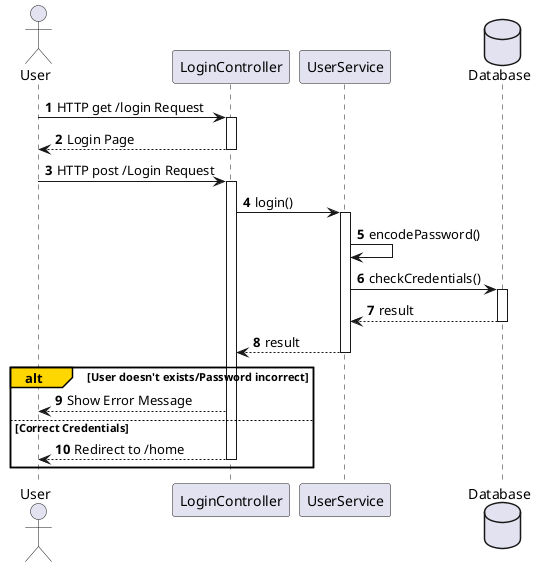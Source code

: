 @startuml Login Sequence Diagram

autonumber

actor User as U
participant "LoginController" as LC
participant UserService as US
database Database as DB

U -> LC: HTTP get /login Request
activate LC
LC --> U: Login Page
deactivate LC
U -> LC: HTTP post /Login Request
activate LC
LC -> US: login()
    activate US
    US -> US: encodePassword()
    US -> DB: checkCredentials()
    activate DB
    DB --> US: result
    deactivate DB
    US --> LC: result
    deactivate US

alt#gold User doesn't exists/Password incorrect
    LC --> U: Show Error Message
else Correct Credentials

    LC --> U: Redirect to /home
    deactivate LC
end

@enduml
